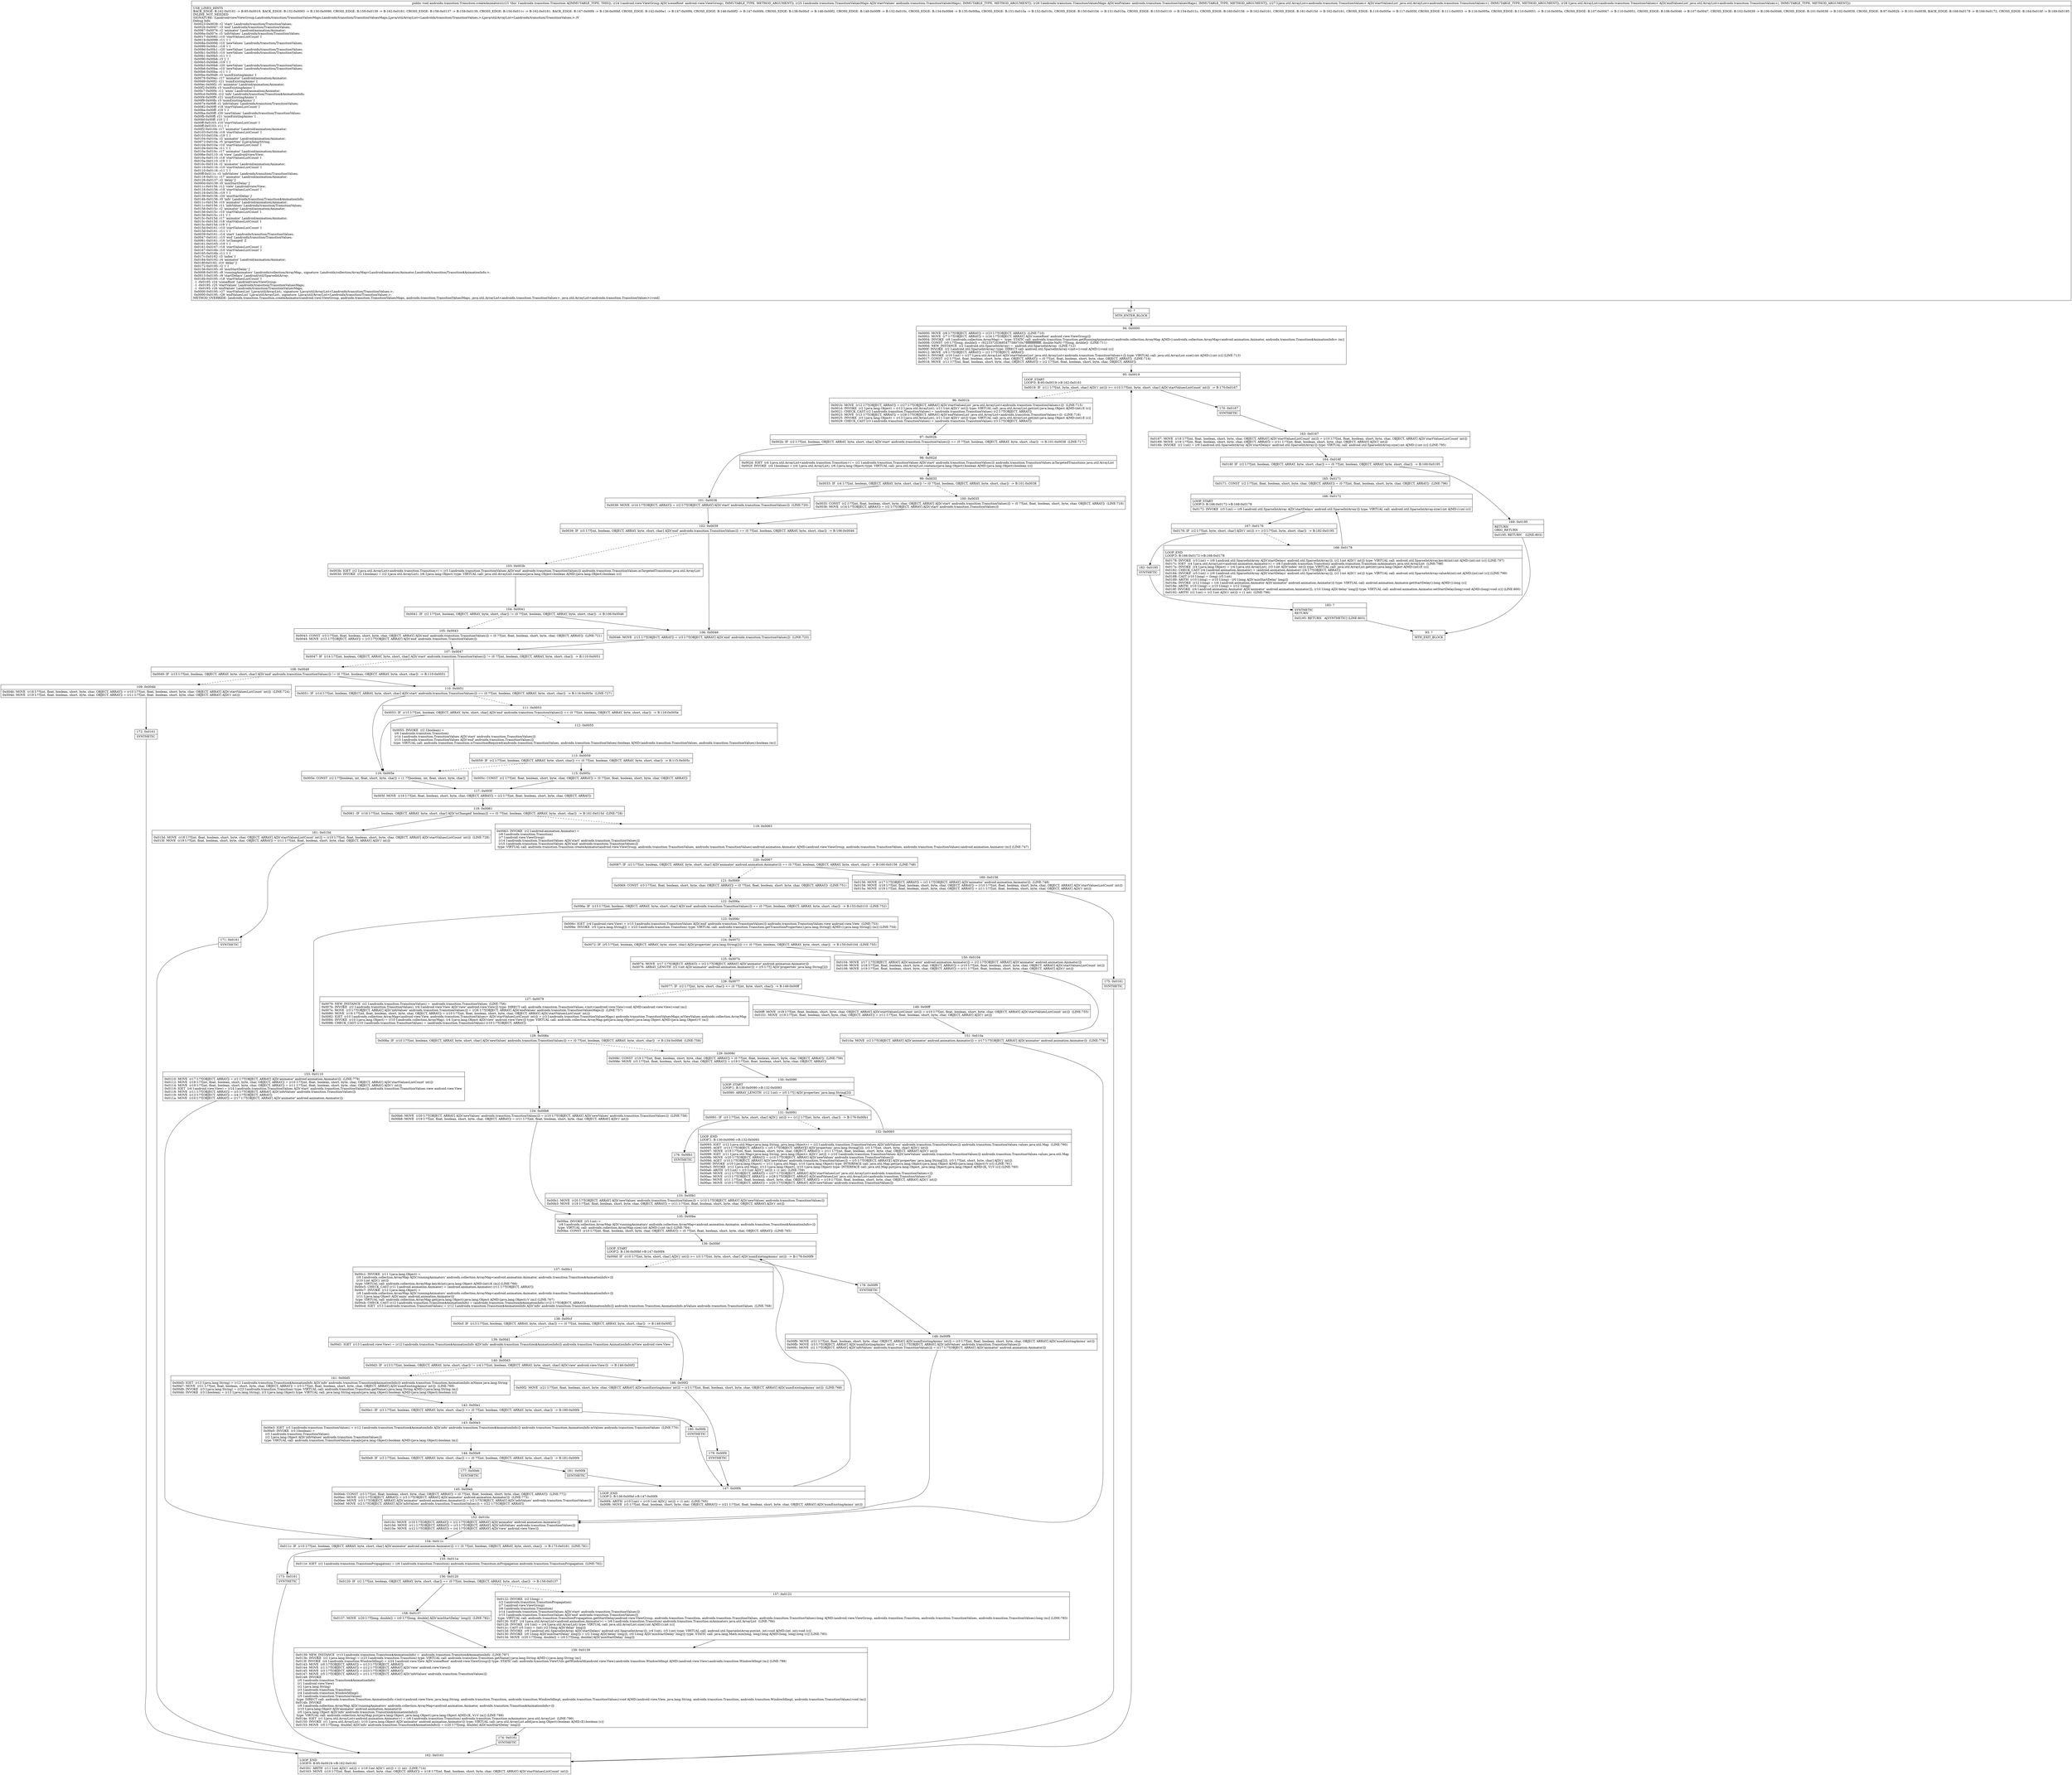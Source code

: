 digraph "CFG forandroidx.transition.Transition.createAnimators(Landroid\/view\/ViewGroup;Landroidx\/transition\/TransitionValuesMaps;Landroidx\/transition\/TransitionValuesMaps;Ljava\/util\/ArrayList;Ljava\/util\/ArrayList;)V" {
Node_92 [shape=record,label="{92\:\ ?|MTH_ENTER_BLOCK\l}"];
Node_94 [shape=record,label="{94\:\ 0x0000|0x0000: MOVE  (r6 I:??[OBJECT, ARRAY]) = (r23 I:??[OBJECT, ARRAY])  (LINE:710)\l0x0002: MOVE  (r7 I:??[OBJECT, ARRAY]) = (r24 I:??[OBJECT, ARRAY] A[D('sceneRoot' android.view.ViewGroup)]) \l0x0004: INVOKE  (r8 I:androidx.collection.ArrayMap) =  type: STATIC call: androidx.transition.Transition.getRunningAnimators():androidx.collection.ArrayMap A[MD:():androidx.collection.ArrayMap\<android.animation.Animator, androidx.transition.Transition$AnimationInfo\> (m)]\l0x0008: CONST  (r0 I:??[long, double]) = (9223372036854775807(0x7fffffffffffffff, double:NaN) ??[long, double])  (LINE:711)\l0x000d: NEW_INSTANCE  (r2 I:android.util.SparseIntArray) =  android.util.SparseIntArray  (LINE:712)\l0x000f: INVOKE  (r2 I:android.util.SparseIntArray) type: DIRECT call: android.util.SparseIntArray.\<init\>():void A[MD:():void (c)]\l0x0012: MOVE  (r9 I:??[OBJECT, ARRAY]) = (r2 I:??[OBJECT, ARRAY]) \l0x0013: INVOKE  (r10 I:int) = (r27 I:java.util.ArrayList A[D('startValuesList' java.util.ArrayList\<androidx.transition.TransitionValues\>)]) type: VIRTUAL call: java.util.ArrayList.size():int A[MD:():int (c)] (LINE:713)\l0x0017: CONST  (r2 I:??[int, float, boolean, short, byte, char, OBJECT, ARRAY]) = (0 ??[int, float, boolean, short, byte, char, OBJECT, ARRAY])  (LINE:714)\l0x0018: MOVE  (r11 I:??[int, float, boolean, short, byte, char, OBJECT, ARRAY]) = (r2 I:??[int, float, boolean, short, byte, char, OBJECT, ARRAY]) \l}"];
Node_95 [shape=record,label="{95\:\ 0x0019|LOOP_START\lLOOP:0: B:95:0x0019\-\>B:162:0x0161\l|0x0019: IF  (r11 I:??[int, byte, short, char] A[D('i' int)]) \>= (r10 I:??[int, byte, short, char] A[D('startValuesListCount' int)])  \-\> B:170:0x0167 \l}"];
Node_96 [shape=record,label="{96\:\ 0x001b|0x001b: MOVE  (r12 I:??[OBJECT, ARRAY]) = (r27 I:??[OBJECT, ARRAY] A[D('startValuesList' java.util.ArrayList\<androidx.transition.TransitionValues\>)])  (LINE:715)\l0x001d: INVOKE  (r2 I:java.lang.Object) = (r12 I:java.util.ArrayList), (r11 I:int A[D('i' int)]) type: VIRTUAL call: java.util.ArrayList.get(int):java.lang.Object A[MD:(int):E (c)]\l0x0021: CHECK_CAST (r2 I:androidx.transition.TransitionValues) = (androidx.transition.TransitionValues) (r2 I:??[OBJECT, ARRAY]) \l0x0023: MOVE  (r13 I:??[OBJECT, ARRAY]) = (r28 I:??[OBJECT, ARRAY] A[D('endValuesList' java.util.ArrayList\<androidx.transition.TransitionValues\>)])  (LINE:716)\l0x0025: INVOKE  (r3 I:java.lang.Object) = (r13 I:java.util.ArrayList), (r11 I:int A[D('i' int)]) type: VIRTUAL call: java.util.ArrayList.get(int):java.lang.Object A[MD:(int):E (c)]\l0x0029: CHECK_CAST (r3 I:androidx.transition.TransitionValues) = (androidx.transition.TransitionValues) (r3 I:??[OBJECT, ARRAY]) \l}"];
Node_97 [shape=record,label="{97\:\ 0x002b|0x002b: IF  (r2 I:??[int, boolean, OBJECT, ARRAY, byte, short, char] A[D('start' androidx.transition.TransitionValues)]) == (0 ??[int, boolean, OBJECT, ARRAY, byte, short, char])  \-\> B:101:0x0038  (LINE:717)\l}"];
Node_98 [shape=record,label="{98\:\ 0x002d|0x002d: IGET  (r4 I:java.util.ArrayList\<androidx.transition.Transition\>) = (r2 I:androidx.transition.TransitionValues A[D('start' androidx.transition.TransitionValues)]) androidx.transition.TransitionValues.mTargetedTransitions java.util.ArrayList \l0x002f: INVOKE  (r4 I:boolean) = (r4 I:java.util.ArrayList), (r6 I:java.lang.Object) type: VIRTUAL call: java.util.ArrayList.contains(java.lang.Object):boolean A[MD:(java.lang.Object):boolean (c)]\l}"];
Node_99 [shape=record,label="{99\:\ 0x0033|0x0033: IF  (r4 I:??[int, boolean, OBJECT, ARRAY, byte, short, char]) != (0 ??[int, boolean, OBJECT, ARRAY, byte, short, char])  \-\> B:101:0x0038 \l}"];
Node_100 [shape=record,label="{100\:\ 0x0035|0x0035: CONST  (r2 I:??[int, float, boolean, short, byte, char, OBJECT, ARRAY] A[D('start' androidx.transition.TransitionValues)]) = (0 ??[int, float, boolean, short, byte, char, OBJECT, ARRAY])  (LINE:718)\l0x0036: MOVE  (r14 I:??[OBJECT, ARRAY]) = (r2 I:??[OBJECT, ARRAY] A[D('start' androidx.transition.TransitionValues)]) \l}"];
Node_102 [shape=record,label="{102\:\ 0x0039|0x0039: IF  (r3 I:??[int, boolean, OBJECT, ARRAY, byte, short, char] A[D('end' androidx.transition.TransitionValues)]) == (0 ??[int, boolean, OBJECT, ARRAY, byte, short, char])  \-\> B:106:0x0046 \l}"];
Node_103 [shape=record,label="{103\:\ 0x003b|0x003b: IGET  (r2 I:java.util.ArrayList\<androidx.transition.Transition\>) = (r3 I:androidx.transition.TransitionValues A[D('end' androidx.transition.TransitionValues)]) androidx.transition.TransitionValues.mTargetedTransitions java.util.ArrayList \l0x003d: INVOKE  (r2 I:boolean) = (r2 I:java.util.ArrayList), (r6 I:java.lang.Object) type: VIRTUAL call: java.util.ArrayList.contains(java.lang.Object):boolean A[MD:(java.lang.Object):boolean (c)]\l}"];
Node_104 [shape=record,label="{104\:\ 0x0041|0x0041: IF  (r2 I:??[int, boolean, OBJECT, ARRAY, byte, short, char]) != (0 ??[int, boolean, OBJECT, ARRAY, byte, short, char])  \-\> B:106:0x0046 \l}"];
Node_105 [shape=record,label="{105\:\ 0x0043|0x0043: CONST  (r3 I:??[int, float, boolean, short, byte, char, OBJECT, ARRAY] A[D('end' androidx.transition.TransitionValues)]) = (0 ??[int, float, boolean, short, byte, char, OBJECT, ARRAY])  (LINE:721)\l0x0044: MOVE  (r15 I:??[OBJECT, ARRAY]) = (r3 I:??[OBJECT, ARRAY] A[D('end' androidx.transition.TransitionValues)]) \l}"];
Node_107 [shape=record,label="{107\:\ 0x0047|0x0047: IF  (r14 I:??[int, boolean, OBJECT, ARRAY, byte, short, char] A[D('start' androidx.transition.TransitionValues)]) != (0 ??[int, boolean, OBJECT, ARRAY, byte, short, char])  \-\> B:110:0x0051 \l}"];
Node_108 [shape=record,label="{108\:\ 0x0049|0x0049: IF  (r15 I:??[int, boolean, OBJECT, ARRAY, byte, short, char] A[D('end' androidx.transition.TransitionValues)]) != (0 ??[int, boolean, OBJECT, ARRAY, byte, short, char])  \-\> B:110:0x0051 \l}"];
Node_109 [shape=record,label="{109\:\ 0x004b|0x004b: MOVE  (r18 I:??[int, float, boolean, short, byte, char, OBJECT, ARRAY]) = (r10 I:??[int, float, boolean, short, byte, char, OBJECT, ARRAY] A[D('startValuesListCount' int)])  (LINE:724)\l0x004d: MOVE  (r19 I:??[int, float, boolean, short, byte, char, OBJECT, ARRAY]) = (r11 I:??[int, float, boolean, short, byte, char, OBJECT, ARRAY] A[D('i' int)]) \l}"];
Node_172 [shape=record,label="{172\:\ 0x0161|SYNTHETIC\l}"];
Node_162 [shape=record,label="{162\:\ 0x0161|LOOP_END\lLOOP:0: B:95:0x0019\-\>B:162:0x0161\l|0x0161: ARITH  (r11 I:int A[D('i' int)]) = (r19 I:int A[D('i' int)]) + (1 int)  (LINE:714)\l0x0163: MOVE  (r10 I:??[int, float, boolean, short, byte, char, OBJECT, ARRAY]) = (r18 I:??[int, float, boolean, short, byte, char, OBJECT, ARRAY] A[D('startValuesListCount' int)]) \l}"];
Node_110 [shape=record,label="{110\:\ 0x0051|0x0051: IF  (r14 I:??[int, boolean, OBJECT, ARRAY, byte, short, char] A[D('start' androidx.transition.TransitionValues)]) == (0 ??[int, boolean, OBJECT, ARRAY, byte, short, char])  \-\> B:116:0x005e  (LINE:727)\l}"];
Node_111 [shape=record,label="{111\:\ 0x0053|0x0053: IF  (r15 I:??[int, boolean, OBJECT, ARRAY, byte, short, char] A[D('end' androidx.transition.TransitionValues)]) == (0 ??[int, boolean, OBJECT, ARRAY, byte, short, char])  \-\> B:116:0x005e \l}"];
Node_112 [shape=record,label="{112\:\ 0x0055|0x0055: INVOKE  (r2 I:boolean) = \l  (r6 I:androidx.transition.Transition)\l  (r14 I:androidx.transition.TransitionValues A[D('start' androidx.transition.TransitionValues)])\l  (r15 I:androidx.transition.TransitionValues A[D('end' androidx.transition.TransitionValues)])\l type: VIRTUAL call: androidx.transition.Transition.isTransitionRequired(androidx.transition.TransitionValues, androidx.transition.TransitionValues):boolean A[MD:(androidx.transition.TransitionValues, androidx.transition.TransitionValues):boolean (m)]\l}"];
Node_113 [shape=record,label="{113\:\ 0x0059|0x0059: IF  (r2 I:??[int, boolean, OBJECT, ARRAY, byte, short, char]) == (0 ??[int, boolean, OBJECT, ARRAY, byte, short, char])  \-\> B:115:0x005c \l}"];
Node_115 [shape=record,label="{115\:\ 0x005c|0x005c: CONST  (r2 I:??[int, float, boolean, short, byte, char, OBJECT, ARRAY]) = (0 ??[int, float, boolean, short, byte, char, OBJECT, ARRAY]) \l}"];
Node_117 [shape=record,label="{117\:\ 0x005f|0x005f: MOVE  (r16 I:??[int, float, boolean, short, byte, char, OBJECT, ARRAY]) = (r2 I:??[int, float, boolean, short, byte, char, OBJECT, ARRAY]) \l}"];
Node_118 [shape=record,label="{118\:\ 0x0061|0x0061: IF  (r16 I:??[int, boolean, OBJECT, ARRAY, byte, short, char] A[D('isChanged' boolean)]) == (0 ??[int, boolean, OBJECT, ARRAY, byte, short, char])  \-\> B:161:0x015d  (LINE:728)\l}"];
Node_119 [shape=record,label="{119\:\ 0x0063|0x0063: INVOKE  (r2 I:android.animation.Animator) = \l  (r6 I:androidx.transition.Transition)\l  (r7 I:android.view.ViewGroup)\l  (r14 I:androidx.transition.TransitionValues A[D('start' androidx.transition.TransitionValues)])\l  (r15 I:androidx.transition.TransitionValues A[D('end' androidx.transition.TransitionValues)])\l type: VIRTUAL call: androidx.transition.Transition.createAnimator(android.view.ViewGroup, androidx.transition.TransitionValues, androidx.transition.TransitionValues):android.animation.Animator A[MD:(android.view.ViewGroup, androidx.transition.TransitionValues, androidx.transition.TransitionValues):android.animation.Animator (m)] (LINE:747)\l}"];
Node_120 [shape=record,label="{120\:\ 0x0067|0x0067: IF  (r2 I:??[int, boolean, OBJECT, ARRAY, byte, short, char] A[D('animator' android.animation.Animator)]) == (0 ??[int, boolean, OBJECT, ARRAY, byte, short, char])  \-\> B:160:0x0156  (LINE:748)\l}"];
Node_121 [shape=record,label="{121\:\ 0x0069|0x0069: CONST  (r3 I:??[int, float, boolean, short, byte, char, OBJECT, ARRAY]) = (0 ??[int, float, boolean, short, byte, char, OBJECT, ARRAY])  (LINE:751)\l}"];
Node_122 [shape=record,label="{122\:\ 0x006a|0x006a: IF  (r15 I:??[int, boolean, OBJECT, ARRAY, byte, short, char] A[D('end' androidx.transition.TransitionValues)]) == (0 ??[int, boolean, OBJECT, ARRAY, byte, short, char])  \-\> B:153:0x0110  (LINE:752)\l}"];
Node_123 [shape=record,label="{123\:\ 0x006c|0x006c: IGET  (r4 I:android.view.View) = (r15 I:androidx.transition.TransitionValues A[D('end' androidx.transition.TransitionValues)]) androidx.transition.TransitionValues.view android.view.View  (LINE:753)\l0x006e: INVOKE  (r5 I:java.lang.String[]) = (r23 I:androidx.transition.Transition) type: VIRTUAL call: androidx.transition.Transition.getTransitionProperties():java.lang.String[] A[MD:():java.lang.String[] (m)] (LINE:754)\l}"];
Node_124 [shape=record,label="{124\:\ 0x0072|0x0072: IF  (r5 I:??[int, boolean, OBJECT, ARRAY, byte, short, char] A[D('properties' java.lang.String[])]) == (0 ??[int, boolean, OBJECT, ARRAY, byte, short, char])  \-\> B:150:0x0104  (LINE:755)\l}"];
Node_125 [shape=record,label="{125\:\ 0x0074|0x0074: MOVE  (r17 I:??[OBJECT, ARRAY]) = (r2 I:??[OBJECT, ARRAY] A[D('animator' android.animation.Animator)]) \l0x0076: ARRAY_LENGTH  (r2 I:int A[D('animator' android.animation.Animator)]) = (r5 I:??[] A[D('properties' java.lang.String[])]) \l}"];
Node_126 [shape=record,label="{126\:\ 0x0077|0x0077: IF  (r2 I:??[int, byte, short, char]) \<= (0 ??[int, byte, short, char])  \-\> B:149:0x00ff \l}"];
Node_127 [shape=record,label="{127\:\ 0x0079|0x0079: NEW_INSTANCE  (r2 I:androidx.transition.TransitionValues) =  androidx.transition.TransitionValues  (LINE:756)\l0x007b: INVOKE  (r2 I:androidx.transition.TransitionValues), (r4 I:android.view.View A[D('view' android.view.View)]) type: DIRECT call: androidx.transition.TransitionValues.\<init\>(android.view.View):void A[MD:(android.view.View):void (m)]\l0x007e: MOVE  (r3 I:??[OBJECT, ARRAY] A[D('infoValues' androidx.transition.TransitionValues)]) = (r26 I:??[OBJECT, ARRAY] A[D('endValues' androidx.transition.TransitionValuesMaps)])  (LINE:757)\l0x0080: MOVE  (r18 I:??[int, float, boolean, short, byte, char, OBJECT, ARRAY]) = (r10 I:??[int, float, boolean, short, byte, char, OBJECT, ARRAY] A[D('startValuesListCount' int)]) \l0x0082: IGET  (r10 I:androidx.collection.ArrayMap\<android.view.View, androidx.transition.TransitionValues\> A[D('startValuesListCount' int)]) = (r3 I:androidx.transition.TransitionValuesMaps) androidx.transition.TransitionValuesMaps.mViewValues androidx.collection.ArrayMap \l0x0084: INVOKE  (r10 I:java.lang.Object) = (r10 I:androidx.collection.ArrayMap), (r4 I:java.lang.Object A[D('view' android.view.View)]) type: VIRTUAL call: androidx.collection.ArrayMap.get(java.lang.Object):java.lang.Object A[MD:(java.lang.Object):V (m)]\l0x0088: CHECK_CAST (r10 I:androidx.transition.TransitionValues) = (androidx.transition.TransitionValues) (r10 I:??[OBJECT, ARRAY]) \l}"];
Node_128 [shape=record,label="{128\:\ 0x008a|0x008a: IF  (r10 I:??[int, boolean, OBJECT, ARRAY, byte, short, char] A[D('newValues' androidx.transition.TransitionValues)]) == (0 ??[int, boolean, OBJECT, ARRAY, byte, short, char])  \-\> B:134:0x00b6  (LINE:758)\l}"];
Node_129 [shape=record,label="{129\:\ 0x008c|0x008c: CONST  (r19 I:??[int, float, boolean, short, byte, char, OBJECT, ARRAY]) = (0 ??[int, float, boolean, short, byte, char, OBJECT, ARRAY])  (LINE:759)\l0x008e: MOVE  (r3 I:??[int, float, boolean, short, byte, char, OBJECT, ARRAY]) = (r19 I:??[int, float, boolean, short, byte, char, OBJECT, ARRAY]) \l}"];
Node_130 [shape=record,label="{130\:\ 0x0090|LOOP_START\lLOOP:1: B:130:0x0090\-\>B:132:0x0093\l|0x0090: ARRAY_LENGTH  (r12 I:int) = (r5 I:??[] A[D('properties' java.lang.String[])]) \l}"];
Node_131 [shape=record,label="{131\:\ 0x0091|0x0091: IF  (r3 I:??[int, byte, short, char] A[D('j' int)]) \>= (r12 I:??[int, byte, short, char])  \-\> B:176:0x00b1 \l}"];
Node_132 [shape=record,label="{132\:\ 0x0093|LOOP_END\lLOOP:1: B:130:0x0090\-\>B:132:0x0093\l|0x0093: IGET  (r12 I:java.util.Map\<java.lang.String, java.lang.Object\>) = (r2 I:androidx.transition.TransitionValues A[D('infoValues' androidx.transition.TransitionValues)]) androidx.transition.TransitionValues.values java.util.Map  (LINE:760)\l0x0095: AGET  (r13 I:??[OBJECT, ARRAY]) = (r5 I:??[OBJECT, ARRAY][] A[D('properties' java.lang.String[])]), (r3 I:??[int, short, byte, char] A[D('j' int)]) \l0x0097: MOVE  (r19 I:??[int, float, boolean, short, byte, char, OBJECT, ARRAY]) = (r11 I:??[int, float, boolean, short, byte, char, OBJECT, ARRAY] A[D('i' int)]) \l0x0099: IGET  (r11 I:java.util.Map\<java.lang.String, java.lang.Object\> A[D('i' int)]) = (r10 I:androidx.transition.TransitionValues A[D('newValues' androidx.transition.TransitionValues)]) androidx.transition.TransitionValues.values java.util.Map \l0x009b: MOVE  (r20 I:??[OBJECT, ARRAY]) = (r10 I:??[OBJECT, ARRAY] A[D('newValues' androidx.transition.TransitionValues)]) \l0x009d: AGET  (r10 I:??[OBJECT, ARRAY] A[D('newValues' androidx.transition.TransitionValues)]) = (r5 I:??[OBJECT, ARRAY][] A[D('properties' java.lang.String[])]), (r3 I:??[int, short, byte, char] A[D('j' int)]) \l0x009f: INVOKE  (r10 I:java.lang.Object) = (r11 I:java.util.Map), (r10 I:java.lang.Object) type: INTERFACE call: java.util.Map.get(java.lang.Object):java.lang.Object A[MD:(java.lang.Object):V (c)] (LINE:761)\l0x00a3: INVOKE  (r12 I:java.util.Map), (r13 I:java.lang.Object), (r10 I:java.lang.Object) type: INTERFACE call: java.util.Map.put(java.lang.Object, java.lang.Object):java.lang.Object A[MD:(K, V):V (c)] (LINE:760)\l0x00a6: ARITH  (r3 I:int) = (r3 I:int A[D('j' int)]) + (1 int)  (LINE:759)\l0x00a8: MOVE  (r12 I:??[OBJECT, ARRAY]) = (r27 I:??[OBJECT, ARRAY] A[D('startValuesList' java.util.ArrayList\<androidx.transition.TransitionValues\>)]) \l0x00aa: MOVE  (r13 I:??[OBJECT, ARRAY]) = (r28 I:??[OBJECT, ARRAY] A[D('endValuesList' java.util.ArrayList\<androidx.transition.TransitionValues\>)]) \l0x00ac: MOVE  (r11 I:??[int, float, boolean, short, byte, char, OBJECT, ARRAY]) = (r19 I:??[int, float, boolean, short, byte, char, OBJECT, ARRAY] A[D('i' int)]) \l0x00ae: MOVE  (r10 I:??[OBJECT, ARRAY]) = (r20 I:??[OBJECT, ARRAY] A[D('newValues' androidx.transition.TransitionValues)]) \l}"];
Node_176 [shape=record,label="{176\:\ 0x00b1|SYNTHETIC\l}"];
Node_133 [shape=record,label="{133\:\ 0x00b1|0x00b1: MOVE  (r20 I:??[OBJECT, ARRAY] A[D('newValues' androidx.transition.TransitionValues)]) = (r10 I:??[OBJECT, ARRAY] A[D('newValues' androidx.transition.TransitionValues)]) \l0x00b3: MOVE  (r19 I:??[int, float, boolean, short, byte, char, OBJECT, ARRAY]) = (r11 I:??[int, float, boolean, short, byte, char, OBJECT, ARRAY] A[D('i' int)]) \l}"];
Node_135 [shape=record,label="{135\:\ 0x00ba|0x00ba: INVOKE  (r3 I:int) = \l  (r8 I:androidx.collection.ArrayMap A[D('runningAnimators' androidx.collection.ArrayMap\<android.animation.Animator, androidx.transition.Transition$AnimationInfo\>)])\l type: VIRTUAL call: androidx.collection.ArrayMap.size():int A[MD:():int (m)] (LINE:764)\l0x00be: CONST  (r10 I:??[int, float, boolean, short, byte, char, OBJECT, ARRAY]) = (0 ??[int, float, boolean, short, byte, char, OBJECT, ARRAY])  (LINE:765)\l}"];
Node_136 [shape=record,label="{136\:\ 0x00bf|LOOP_START\lLOOP:2: B:136:0x00bf\-\>B:147:0x00f4\l|0x00bf: IF  (r10 I:??[int, byte, short, char] A[D('j' int)]) \>= (r3 I:??[int, byte, short, char] A[D('numExistingAnims' int)])  \-\> B:178:0x00f9 \l}"];
Node_137 [shape=record,label="{137\:\ 0x00c1|0x00c1: INVOKE  (r11 I:java.lang.Object) = \l  (r8 I:androidx.collection.ArrayMap A[D('runningAnimators' androidx.collection.ArrayMap\<android.animation.Animator, androidx.transition.Transition$AnimationInfo\>)])\l  (r10 I:int A[D('j' int)])\l type: VIRTUAL call: androidx.collection.ArrayMap.keyAt(int):java.lang.Object A[MD:(int):K (m)] (LINE:766)\l0x00c5: CHECK_CAST (r11 I:android.animation.Animator) = (android.animation.Animator) (r11 I:??[OBJECT, ARRAY]) \l0x00c7: INVOKE  (r12 I:java.lang.Object) = \l  (r8 I:androidx.collection.ArrayMap A[D('runningAnimators' androidx.collection.ArrayMap\<android.animation.Animator, androidx.transition.Transition$AnimationInfo\>)])\l  (r11 I:java.lang.Object A[D('anim' android.animation.Animator)])\l type: VIRTUAL call: androidx.collection.ArrayMap.get(java.lang.Object):java.lang.Object A[MD:(java.lang.Object):V (m)] (LINE:767)\l0x00cb: CHECK_CAST (r12 I:androidx.transition.Transition$AnimationInfo) = (androidx.transition.Transition$AnimationInfo) (r12 I:??[OBJECT, ARRAY]) \l0x00cd: IGET  (r13 I:androidx.transition.TransitionValues) = (r12 I:androidx.transition.Transition$AnimationInfo A[D('info' androidx.transition.Transition$AnimationInfo)]) androidx.transition.Transition.AnimationInfo.mValues androidx.transition.TransitionValues  (LINE:768)\l}"];
Node_138 [shape=record,label="{138\:\ 0x00cf|0x00cf: IF  (r13 I:??[int, boolean, OBJECT, ARRAY, byte, short, char]) == (0 ??[int, boolean, OBJECT, ARRAY, byte, short, char])  \-\> B:146:0x00f2 \l}"];
Node_139 [shape=record,label="{139\:\ 0x00d1|0x00d1: IGET  (r13 I:android.view.View) = (r12 I:androidx.transition.Transition$AnimationInfo A[D('info' androidx.transition.Transition$AnimationInfo)]) androidx.transition.Transition.AnimationInfo.mView android.view.View \l}"];
Node_140 [shape=record,label="{140\:\ 0x00d3|0x00d3: IF  (r13 I:??[int, boolean, OBJECT, ARRAY, byte, short, char]) != (r4 I:??[int, boolean, OBJECT, ARRAY, byte, short, char] A[D('view' android.view.View)])  \-\> B:146:0x00f2 \l}"];
Node_141 [shape=record,label="{141\:\ 0x00d5|0x00d5: IGET  (r13 I:java.lang.String) = (r12 I:androidx.transition.Transition$AnimationInfo A[D('info' androidx.transition.Transition$AnimationInfo)]) androidx.transition.Transition.AnimationInfo.mName java.lang.String \l0x00d7: MOVE  (r21 I:??[int, float, boolean, short, byte, char, OBJECT, ARRAY]) = (r3 I:??[int, float, boolean, short, byte, char, OBJECT, ARRAY] A[D('numExistingAnims' int)])  (LINE:769)\l0x00d9: INVOKE  (r3 I:java.lang.String) = (r23 I:androidx.transition.Transition) type: VIRTUAL call: androidx.transition.Transition.getName():java.lang.String A[MD:():java.lang.String (m)]\l0x00dd: INVOKE  (r3 I:boolean) = (r13 I:java.lang.String), (r3 I:java.lang.Object) type: VIRTUAL call: java.lang.String.equals(java.lang.Object):boolean A[MD:(java.lang.Object):boolean (c)]\l}"];
Node_142 [shape=record,label="{142\:\ 0x00e1|0x00e1: IF  (r3 I:??[int, boolean, OBJECT, ARRAY, byte, short, char]) == (0 ??[int, boolean, OBJECT, ARRAY, byte, short, char])  \-\> B:180:0x00f4 \l}"];
Node_143 [shape=record,label="{143\:\ 0x00e3|0x00e3: IGET  (r3 I:androidx.transition.TransitionValues) = (r12 I:androidx.transition.Transition$AnimationInfo A[D('info' androidx.transition.Transition$AnimationInfo)]) androidx.transition.Transition.AnimationInfo.mValues androidx.transition.TransitionValues  (LINE:770)\l0x00e5: INVOKE  (r3 I:boolean) = \l  (r3 I:androidx.transition.TransitionValues)\l  (r2 I:java.lang.Object A[D('infoValues' androidx.transition.TransitionValues)])\l type: VIRTUAL call: androidx.transition.TransitionValues.equals(java.lang.Object):boolean A[MD:(java.lang.Object):boolean (m)]\l}"];
Node_144 [shape=record,label="{144\:\ 0x00e9|0x00e9: IF  (r3 I:??[int, boolean, OBJECT, ARRAY, byte, short, char]) == (0 ??[int, boolean, OBJECT, ARRAY, byte, short, char])  \-\> B:181:0x00f4 \l}"];
Node_177 [shape=record,label="{177\:\ 0x00eb|SYNTHETIC\l}"];
Node_145 [shape=record,label="{145\:\ 0x00eb|0x00eb: CONST  (r3 I:??[int, float, boolean, short, byte, char, OBJECT, ARRAY]) = (0 ??[int, float, boolean, short, byte, char, OBJECT, ARRAY])  (LINE:772)\l0x00ec: MOVE  (r22 I:??[OBJECT, ARRAY]) = (r3 I:??[OBJECT, ARRAY] A[D('animator' android.animation.Animator)])  (LINE:773)\l0x00ee: MOVE  (r3 I:??[OBJECT, ARRAY] A[D('animator' android.animation.Animator)]) = (r2 I:??[OBJECT, ARRAY] A[D('infoValues' androidx.transition.TransitionValues)]) \l0x00ef: MOVE  (r2 I:??[OBJECT, ARRAY] A[D('infoValues' androidx.transition.TransitionValues)]) = (r22 I:??[OBJECT, ARRAY]) \l}"];
Node_152 [shape=record,label="{152\:\ 0x010c|0x010c: MOVE  (r10 I:??[OBJECT, ARRAY]) = (r2 I:??[OBJECT, ARRAY] A[D('animator' android.animation.Animator)]) \l0x010d: MOVE  (r11 I:??[OBJECT, ARRAY]) = (r3 I:??[OBJECT, ARRAY] A[D('infoValues' androidx.transition.TransitionValues)]) \l0x010e: MOVE  (r12 I:??[OBJECT, ARRAY]) = (r4 I:??[OBJECT, ARRAY] A[D('view' android.view.View)]) \l}"];
Node_154 [shape=record,label="{154\:\ 0x011c|0x011c: IF  (r10 I:??[int, boolean, OBJECT, ARRAY, byte, short, char] A[D('animator' android.animation.Animator)]) == (0 ??[int, boolean, OBJECT, ARRAY, byte, short, char])  \-\> B:173:0x0161  (LINE:781)\l}"];
Node_155 [shape=record,label="{155\:\ 0x011e|0x011e: IGET  (r2 I:androidx.transition.TransitionPropagation) = (r6 I:androidx.transition.Transition) androidx.transition.Transition.mPropagation androidx.transition.TransitionPropagation  (LINE:782)\l}"];
Node_156 [shape=record,label="{156\:\ 0x0120|0x0120: IF  (r2 I:??[int, boolean, OBJECT, ARRAY, byte, short, char]) == (0 ??[int, boolean, OBJECT, ARRAY, byte, short, char])  \-\> B:158:0x0137 \l}"];
Node_157 [shape=record,label="{157\:\ 0x0122|0x0122: INVOKE  (r2 I:long) = \l  (r2 I:androidx.transition.TransitionPropagation)\l  (r7 I:android.view.ViewGroup)\l  (r6 I:androidx.transition.Transition)\l  (r14 I:androidx.transition.TransitionValues A[D('start' androidx.transition.TransitionValues)])\l  (r15 I:androidx.transition.TransitionValues A[D('end' androidx.transition.TransitionValues)])\l type: VIRTUAL call: androidx.transition.TransitionPropagation.getStartDelay(android.view.ViewGroup, androidx.transition.Transition, androidx.transition.TransitionValues, androidx.transition.TransitionValues):long A[MD:(android.view.ViewGroup, androidx.transition.Transition, androidx.transition.TransitionValues, androidx.transition.TransitionValues):long (m)] (LINE:783)\l0x0126: IGET  (r4 I:java.util.ArrayList\<android.animation.Animator\>) = (r6 I:androidx.transition.Transition) androidx.transition.Transition.mAnimators java.util.ArrayList  (LINE:784)\l0x0128: INVOKE  (r4 I:int) = (r4 I:java.util.ArrayList) type: VIRTUAL call: java.util.ArrayList.size():int A[MD:():int (c)]\l0x012c: CAST (r5 I:int) = (int) (r2 I:long A[D('delay' long)]) \l0x012d: INVOKE  (r9 I:android.util.SparseIntArray A[D('startDelays' android.util.SparseIntArray)]), (r4 I:int), (r5 I:int) type: VIRTUAL call: android.util.SparseIntArray.put(int, int):void A[MD:(int, int):void (c)]\l0x0130: INVOKE  (r0 I:long A[D('minStartDelay' long)]) = (r2 I:long A[D('delay' long)]), (r0 I:long A[D('minStartDelay' long)]) type: STATIC call: java.lang.Math.min(long, long):long A[MD:(long, long):long (c)] (LINE:785)\l0x0134: MOVE  (r20 I:??[long, double]) = (r0 I:??[long, double] A[D('minStartDelay' long)]) \l}"];
Node_159 [shape=record,label="{159\:\ 0x0139|0x0139: NEW_INSTANCE  (r13 I:androidx.transition.Transition$AnimationInfo) =  androidx.transition.Transition$AnimationInfo  (LINE:787)\l0x013b: INVOKE  (r2 I:java.lang.String) = (r23 I:androidx.transition.Transition) type: VIRTUAL call: androidx.transition.Transition.getName():java.lang.String A[MD:():java.lang.String (m)]\l0x013f: INVOKE  (r4 I:androidx.transition.WindowIdImpl) = (r24 I:android.view.View A[D('sceneRoot' android.view.ViewGroup)]) type: STATIC call: androidx.transition.ViewUtils.getWindowId(android.view.View):androidx.transition.WindowIdImpl A[MD:(android.view.View):androidx.transition.WindowIdImpl (m)] (LINE:788)\l0x0143: MOVE  (r0 I:??[OBJECT, ARRAY]) = (r13 I:??[OBJECT, ARRAY]) \l0x0144: MOVE  (r1 I:??[OBJECT, ARRAY]) = (r12 I:??[OBJECT, ARRAY] A[D('view' android.view.View)]) \l0x0145: MOVE  (r3 I:??[OBJECT, ARRAY]) = (r23 I:??[OBJECT, ARRAY]) \l0x0147: MOVE  (r5 I:??[OBJECT, ARRAY]) = (r11 I:??[OBJECT, ARRAY] A[D('infoValues' androidx.transition.TransitionValues)]) \l0x0148: INVOKE  \l  (r0 I:androidx.transition.Transition$AnimationInfo)\l  (r1 I:android.view.View)\l  (r2 I:java.lang.String)\l  (r3 I:androidx.transition.Transition)\l  (r4 I:androidx.transition.WindowIdImpl)\l  (r5 I:androidx.transition.TransitionValues)\l type: DIRECT call: androidx.transition.Transition.AnimationInfo.\<init\>(android.view.View, java.lang.String, androidx.transition.Transition, androidx.transition.WindowIdImpl, androidx.transition.TransitionValues):void A[MD:(android.view.View, java.lang.String, androidx.transition.Transition, androidx.transition.WindowIdImpl, androidx.transition.TransitionValues):void (m)]\l0x014b: INVOKE  \l  (r8 I:androidx.collection.ArrayMap A[D('runningAnimators' androidx.collection.ArrayMap\<android.animation.Animator, androidx.transition.Transition$AnimationInfo\>)])\l  (r10 I:java.lang.Object A[D('animator' android.animation.Animator)])\l  (r0 I:java.lang.Object A[D('info' androidx.transition.Transition$AnimationInfo)])\l type: VIRTUAL call: androidx.collection.ArrayMap.put(java.lang.Object, java.lang.Object):java.lang.Object A[MD:(K, V):V (m)] (LINE:789)\l0x014e: IGET  (r1 I:java.util.ArrayList\<android.animation.Animator\>) = (r6 I:androidx.transition.Transition) androidx.transition.Transition.mAnimators java.util.ArrayList  (LINE:790)\l0x0150: INVOKE  (r1 I:java.util.ArrayList), (r10 I:java.lang.Object A[D('animator' android.animation.Animator)]) type: VIRTUAL call: java.util.ArrayList.add(java.lang.Object):boolean A[MD:(E):boolean (c)]\l0x0153: MOVE  (r0 I:??[long, double] A[D('info' androidx.transition.Transition$AnimationInfo)]) = (r20 I:??[long, double] A[D('minStartDelay' long)]) \l}"];
Node_174 [shape=record,label="{174\:\ 0x0161|SYNTHETIC\l}"];
Node_158 [shape=record,label="{158\:\ 0x0137|0x0137: MOVE  (r20 I:??[long, double]) = (r0 I:??[long, double] A[D('minStartDelay' long)])  (LINE:782)\l}"];
Node_173 [shape=record,label="{173\:\ 0x0161|SYNTHETIC\l}"];
Node_181 [shape=record,label="{181\:\ 0x00f4|SYNTHETIC\l}"];
Node_147 [shape=record,label="{147\:\ 0x00f4|LOOP_END\lLOOP:2: B:136:0x00bf\-\>B:147:0x00f4\l|0x00f4: ARITH  (r10 I:int) = (r10 I:int A[D('j' int)]) + (1 int)  (LINE:765)\l0x00f6: MOVE  (r3 I:??[int, float, boolean, short, byte, char, OBJECT, ARRAY]) = (r21 I:??[int, float, boolean, short, byte, char, OBJECT, ARRAY] A[D('numExistingAnims' int)]) \l}"];
Node_180 [shape=record,label="{180\:\ 0x00f4|SYNTHETIC\l}"];
Node_146 [shape=record,label="{146\:\ 0x00f2|0x00f2: MOVE  (r21 I:??[int, float, boolean, short, byte, char, OBJECT, ARRAY] A[D('numExistingAnims' int)]) = (r3 I:??[int, float, boolean, short, byte, char, OBJECT, ARRAY] A[D('numExistingAnims' int)])  (LINE:768)\l}"];
Node_179 [shape=record,label="{179\:\ 0x00f4|SYNTHETIC\l}"];
Node_178 [shape=record,label="{178\:\ 0x00f9|SYNTHETIC\l}"];
Node_148 [shape=record,label="{148\:\ 0x00f9|0x00f9: MOVE  (r21 I:??[int, float, boolean, short, byte, char, OBJECT, ARRAY] A[D('numExistingAnims' int)]) = (r3 I:??[int, float, boolean, short, byte, char, OBJECT, ARRAY] A[D('numExistingAnims' int)]) \l0x00fb: MOVE  (r3 I:??[OBJECT, ARRAY] A[D('numExistingAnims' int)]) = (r2 I:??[OBJECT, ARRAY] A[D('infoValues' androidx.transition.TransitionValues)]) \l0x00fc: MOVE  (r2 I:??[OBJECT, ARRAY] A[D('infoValues' androidx.transition.TransitionValues)]) = (r17 I:??[OBJECT, ARRAY] A[D('animator' android.animation.Animator)]) \l}"];
Node_134 [shape=record,label="{134\:\ 0x00b6|0x00b6: MOVE  (r20 I:??[OBJECT, ARRAY] A[D('newValues' androidx.transition.TransitionValues)]) = (r10 I:??[OBJECT, ARRAY] A[D('newValues' androidx.transition.TransitionValues)])  (LINE:758)\l0x00b8: MOVE  (r19 I:??[int, float, boolean, short, byte, char, OBJECT, ARRAY]) = (r11 I:??[int, float, boolean, short, byte, char, OBJECT, ARRAY] A[D('i' int)]) \l}"];
Node_149 [shape=record,label="{149\:\ 0x00ff|0x00ff: MOVE  (r18 I:??[int, float, boolean, short, byte, char, OBJECT, ARRAY] A[D('startValuesListCount' int)]) = (r10 I:??[int, float, boolean, short, byte, char, OBJECT, ARRAY] A[D('startValuesListCount' int)])  (LINE:755)\l0x0101: MOVE  (r19 I:??[int, float, boolean, short, byte, char, OBJECT, ARRAY]) = (r11 I:??[int, float, boolean, short, byte, char, OBJECT, ARRAY] A[D('i' int)]) \l}"];
Node_151 [shape=record,label="{151\:\ 0x010a|0x010a: MOVE  (r2 I:??[OBJECT, ARRAY] A[D('animator' android.animation.Animator)]) = (r17 I:??[OBJECT, ARRAY] A[D('animator' android.animation.Animator)])  (LINE:778)\l}"];
Node_150 [shape=record,label="{150\:\ 0x0104|0x0104: MOVE  (r17 I:??[OBJECT, ARRAY] A[D('animator' android.animation.Animator)]) = (r2 I:??[OBJECT, ARRAY] A[D('animator' android.animation.Animator)]) \l0x0106: MOVE  (r18 I:??[int, float, boolean, short, byte, char, OBJECT, ARRAY]) = (r10 I:??[int, float, boolean, short, byte, char, OBJECT, ARRAY] A[D('startValuesListCount' int)]) \l0x0108: MOVE  (r19 I:??[int, float, boolean, short, byte, char, OBJECT, ARRAY]) = (r11 I:??[int, float, boolean, short, byte, char, OBJECT, ARRAY] A[D('i' int)]) \l}"];
Node_153 [shape=record,label="{153\:\ 0x0110|0x0110: MOVE  (r17 I:??[OBJECT, ARRAY]) = (r2 I:??[OBJECT, ARRAY] A[D('animator' android.animation.Animator)])  (LINE:779)\l0x0112: MOVE  (r18 I:??[int, float, boolean, short, byte, char, OBJECT, ARRAY]) = (r10 I:??[int, float, boolean, short, byte, char, OBJECT, ARRAY] A[D('startValuesListCount' int)]) \l0x0114: MOVE  (r19 I:??[int, float, boolean, short, byte, char, OBJECT, ARRAY]) = (r11 I:??[int, float, boolean, short, byte, char, OBJECT, ARRAY] A[D('i' int)]) \l0x0116: IGET  (r4 I:android.view.View) = (r14 I:androidx.transition.TransitionValues A[D('start' androidx.transition.TransitionValues)]) androidx.transition.TransitionValues.view android.view.View \l0x0118: MOVE  (r11 I:??[OBJECT, ARRAY]) = (r3 I:??[OBJECT, ARRAY] A[D('infoValues' androidx.transition.TransitionValues)]) \l0x0119: MOVE  (r12 I:??[OBJECT, ARRAY]) = (r4 I:??[OBJECT, ARRAY]) \l0x011a: MOVE  (r10 I:??[OBJECT, ARRAY]) = (r17 I:??[OBJECT, ARRAY] A[D('animator' android.animation.Animator)]) \l}"];
Node_160 [shape=record,label="{160\:\ 0x0156|0x0156: MOVE  (r17 I:??[OBJECT, ARRAY]) = (r2 I:??[OBJECT, ARRAY] A[D('animator' android.animation.Animator)])  (LINE:748)\l0x0158: MOVE  (r18 I:??[int, float, boolean, short, byte, char, OBJECT, ARRAY]) = (r10 I:??[int, float, boolean, short, byte, char, OBJECT, ARRAY] A[D('startValuesListCount' int)]) \l0x015a: MOVE  (r19 I:??[int, float, boolean, short, byte, char, OBJECT, ARRAY]) = (r11 I:??[int, float, boolean, short, byte, char, OBJECT, ARRAY] A[D('i' int)]) \l}"];
Node_175 [shape=record,label="{175\:\ 0x0161|SYNTHETIC\l}"];
Node_161 [shape=record,label="{161\:\ 0x015d|0x015d: MOVE  (r18 I:??[int, float, boolean, short, byte, char, OBJECT, ARRAY] A[D('startValuesListCount' int)]) = (r10 I:??[int, float, boolean, short, byte, char, OBJECT, ARRAY] A[D('startValuesListCount' int)])  (LINE:728)\l0x015f: MOVE  (r19 I:??[int, float, boolean, short, byte, char, OBJECT, ARRAY]) = (r11 I:??[int, float, boolean, short, byte, char, OBJECT, ARRAY] A[D('i' int)]) \l}"];
Node_171 [shape=record,label="{171\:\ 0x0161|SYNTHETIC\l}"];
Node_116 [shape=record,label="{116\:\ 0x005e|0x005e: CONST  (r2 I:??[boolean, int, float, short, byte, char]) = (1 ??[boolean, int, float, short, byte, char]) \l}"];
Node_106 [shape=record,label="{106\:\ 0x0046|0x0046: MOVE  (r15 I:??[OBJECT, ARRAY]) = (r3 I:??[OBJECT, ARRAY] A[D('end' androidx.transition.TransitionValues)])  (LINE:723)\l}"];
Node_101 [shape=record,label="{101\:\ 0x0038|0x0038: MOVE  (r14 I:??[OBJECT, ARRAY]) = (r2 I:??[OBJECT, ARRAY] A[D('start' androidx.transition.TransitionValues)])  (LINE:720)\l}"];
Node_170 [shape=record,label="{170\:\ 0x0167|SYNTHETIC\l}"];
Node_163 [shape=record,label="{163\:\ 0x0167|0x0167: MOVE  (r18 I:??[int, float, boolean, short, byte, char, OBJECT, ARRAY] A[D('startValuesListCount' int)]) = (r10 I:??[int, float, boolean, short, byte, char, OBJECT, ARRAY] A[D('startValuesListCount' int)]) \l0x0169: MOVE  (r19 I:??[int, float, boolean, short, byte, char, OBJECT, ARRAY]) = (r11 I:??[int, float, boolean, short, byte, char, OBJECT, ARRAY] A[D('i' int)]) \l0x016b: INVOKE  (r2 I:int) = (r9 I:android.util.SparseIntArray A[D('startDelays' android.util.SparseIntArray)]) type: VIRTUAL call: android.util.SparseIntArray.size():int A[MD:():int (c)] (LINE:795)\l}"];
Node_164 [shape=record,label="{164\:\ 0x016f|0x016f: IF  (r2 I:??[int, boolean, OBJECT, ARRAY, byte, short, char]) == (0 ??[int, boolean, OBJECT, ARRAY, byte, short, char])  \-\> B:169:0x0195 \l}"];
Node_165 [shape=record,label="{165\:\ 0x0171|0x0171: CONST  (r2 I:??[int, float, boolean, short, byte, char, OBJECT, ARRAY]) = (0 ??[int, float, boolean, short, byte, char, OBJECT, ARRAY])  (LINE:796)\l}"];
Node_166 [shape=record,label="{166\:\ 0x0172|LOOP_START\lLOOP:3: B:166:0x0172\-\>B:168:0x0178\l|0x0172: INVOKE  (r3 I:int) = (r9 I:android.util.SparseIntArray A[D('startDelays' android.util.SparseIntArray)]) type: VIRTUAL call: android.util.SparseIntArray.size():int A[MD:():int (c)]\l}"];
Node_167 [shape=record,label="{167\:\ 0x0176|0x0176: IF  (r2 I:??[int, byte, short, char] A[D('i' int)]) \>= (r3 I:??[int, byte, short, char])  \-\> B:182:0x0195 \l}"];
Node_168 [shape=record,label="{168\:\ 0x0178|LOOP_END\lLOOP:3: B:166:0x0172\-\>B:168:0x0178\l|0x0178: INVOKE  (r3 I:int) = (r9 I:android.util.SparseIntArray A[D('startDelays' android.util.SparseIntArray)]), (r2 I:int A[D('i' int)]) type: VIRTUAL call: android.util.SparseIntArray.keyAt(int):int A[MD:(int):int (c)] (LINE:797)\l0x017c: IGET  (r4 I:java.util.ArrayList\<android.animation.Animator\>) = (r6 I:androidx.transition.Transition) androidx.transition.Transition.mAnimators java.util.ArrayList  (LINE:798)\l0x017e: INVOKE  (r4 I:java.lang.Object) = (r4 I:java.util.ArrayList), (r3 I:int A[D('index' int)]) type: VIRTUAL call: java.util.ArrayList.get(int):java.lang.Object A[MD:(int):E (c)]\l0x0182: CHECK_CAST (r4 I:android.animation.Animator) = (android.animation.Animator) (r4 I:??[OBJECT, ARRAY]) \l0x0184: INVOKE  (r5 I:int) = (r9 I:android.util.SparseIntArray A[D('startDelays' android.util.SparseIntArray)]), (r2 I:int A[D('i' int)]) type: VIRTUAL call: android.util.SparseIntArray.valueAt(int):int A[MD:(int):int (c)] (LINE:799)\l0x0188: CAST (r10 I:long) = (long) (r5 I:int) \l0x0189: ARITH  (r10 I:long) = (r10 I:long) \- (r0 I:long A[D('minStartDelay' long)]) \l0x018a: INVOKE  (r12 I:long) = (r4 I:android.animation.Animator A[D('animator' android.animation.Animator)]) type: VIRTUAL call: android.animation.Animator.getStartDelay():long A[MD:():long (c)]\l0x018e: ARITH  (r10 I:long) = (r10 I:long) + (r12 I:long) \l0x018f: INVOKE  (r4 I:android.animation.Animator A[D('animator' android.animation.Animator)]), (r10 I:long A[D('delay' long)]) type: VIRTUAL call: android.animation.Animator.setStartDelay(long):void A[MD:(long):void (c)] (LINE:800)\l0x0192: ARITH  (r2 I:int) = (r2 I:int A[D('i' int)]) + (1 int)  (LINE:796)\l}"];
Node_182 [shape=record,label="{182\:\ 0x0195|SYNTHETIC\l}"];
Node_183 [shape=record,label="{183\:\ ?|SYNTHETIC\lRETURN\l|0x0195: RETURN   A[SYNTHETIC] (LINE:803)\l}"];
Node_93 [shape=record,label="{93\:\ ?|MTH_EXIT_BLOCK\l}"];
Node_169 [shape=record,label="{169\:\ 0x0195|RETURN\lORIG_RETURN\l|0x0195: RETURN    (LINE:803)\l}"];
MethodNode[shape=record,label="{public void androidx.transition.Transition.createAnimators((r23 'this' I:androidx.transition.Transition A[IMMUTABLE_TYPE, THIS]), (r24 I:android.view.ViewGroup A[D('sceneRoot' android.view.ViewGroup), IMMUTABLE_TYPE, METHOD_ARGUMENT]), (r25 I:androidx.transition.TransitionValuesMaps A[D('startValues' androidx.transition.TransitionValuesMaps), IMMUTABLE_TYPE, METHOD_ARGUMENT]), (r26 I:androidx.transition.TransitionValuesMaps A[D('endValues' androidx.transition.TransitionValuesMaps), IMMUTABLE_TYPE, METHOD_ARGUMENT]), (r27 I:java.util.ArrayList\<androidx.transition.TransitionValues\> A[D('startValuesList' java.util.ArrayList\<androidx.transition.TransitionValues\>), IMMUTABLE_TYPE, METHOD_ARGUMENT]), (r28 I:java.util.ArrayList\<androidx.transition.TransitionValues\> A[D('endValuesList' java.util.ArrayList\<androidx.transition.TransitionValues\>), IMMUTABLE_TYPE, METHOD_ARGUMENT]))  | USE_LINES_HINTS\lBACK_EDGE: B:162:0x0161 \-\> B:95:0x0019, BACK_EDGE: B:132:0x0093 \-\> B:130:0x0090, CROSS_EDGE: B:159:0x0139 \-\> B:162:0x0161, CROSS_EDGE: B:158:0x0137 \-\> B:159:0x0139, CROSS_EDGE: B:154:0x011c \-\> B:162:0x0161, BACK_EDGE: B:147:0x00f4 \-\> B:136:0x00bf, CROSS_EDGE: B:142:0x00e1 \-\> B:147:0x00f4, CROSS_EDGE: B:146:0x00f2 \-\> B:147:0x00f4, CROSS_EDGE: B:138:0x00cf \-\> B:146:0x00f2, CROSS_EDGE: B:148:0x00f9 \-\> B:152:0x010c, CROSS_EDGE: B:134:0x00b6 \-\> B:135:0x00ba, CROSS_EDGE: B:151:0x010a \-\> B:152:0x010c, CROSS_EDGE: B:150:0x0104 \-\> B:151:0x010a, CROSS_EDGE: B:153:0x0110 \-\> B:154:0x011c, CROSS_EDGE: B:160:0x0156 \-\> B:162:0x0161, CROSS_EDGE: B:161:0x015d \-\> B:162:0x0161, CROSS_EDGE: B:116:0x005e \-\> B:117:0x005f, CROSS_EDGE: B:111:0x0053 \-\> B:116:0x005e, CROSS_EDGE: B:110:0x0051 \-\> B:116:0x005e, CROSS_EDGE: B:107:0x0047 \-\> B:110:0x0051, CROSS_EDGE: B:106:0x0046 \-\> B:107:0x0047, CROSS_EDGE: B:102:0x0039 \-\> B:106:0x0046, CROSS_EDGE: B:101:0x0038 \-\> B:102:0x0039, CROSS_EDGE: B:97:0x002b \-\> B:101:0x0038, BACK_EDGE: B:168:0x0178 \-\> B:166:0x0172, CROSS_EDGE: B:164:0x016f \-\> B:169:0x0195\lINLINE_NOT_NEEDED\lSIGNATURE: (Landroid\/view\/ViewGroup;Landroidx\/transition\/TransitionValuesMaps;Landroidx\/transition\/TransitionValuesMaps;Ljava\/util\/ArrayList\<Landroidx\/transition\/TransitionValues;\>;Ljava\/util\/ArrayList\<Landroidx\/transition\/TransitionValues;\>;)V\lDebug Info:\l  0x0023\-0x0039: r2 'start' Landroidx\/transition\/TransitionValues;\l  0x002b\-0x0047: r3 'end' Landroidx\/transition\/TransitionValues;\l  0x0067\-0x0076: r2 'animator' Landroid\/animation\/Animator;\l  0x006a\-0x007e: r3 'infoValues' Landroidx\/transition\/TransitionValues;\l  0x0017\-0x0082: r10 'startValuesListCount' I\l  0x0019\-0x0099: r11 'i' I\l  0x008a\-0x009d: r10 'newValues' Landroidx\/transition\/TransitionValues;\l  0x0099\-0x00b1: r19 'i' I\l  0x009d\-0x00b1: r20 'newValues' Landroidx\/transition\/TransitionValues;\l  0x00b1\-0x00b5: r10 'newValues' Landroidx\/transition\/TransitionValues;\l  0x00b1\-0x00b5: r11 'i' I\l  0x0090\-0x00b6: r3 'j' I\l  0x00b5\-0x00b6: r19 'i' I\l  0x00b5\-0x00b6: r20 'newValues' Landroidx\/transition\/TransitionValues;\l  0x00b6\-0x00ba: r10 'newValues' Landroidx\/transition\/TransitionValues;\l  0x00b6\-0x00ba: r11 'i' I\l  0x00be\-0x00d9: r3 'numExistingAnims' I\l  0x0076\-0x00ec: r17 'animator' Landroid\/animation\/Animator;\l  0x00d9\-0x00f2: r21 'numExistingAnims' I\l  0x00ec\-0x00f2: r3 'animator' Landroid\/animation\/Animator;\l  0x00f2\-0x00f4: r3 'numExistingAnims' I\l  0x00c7\-0x00f4: r11 'anim' Landroid\/animation\/Animator;\l  0x00cd\-0x00f4: r12 'info' Landroidx\/transition\/Transition$AnimationInfo;\l  0x00f4\-0x00f9: r21 'numExistingAnims' I\l  0x00f9\-0x00fb: r3 'numExistingAnims' I\l  0x007e\-0x00ff: r2 'infoValues' Landroidx\/transition\/TransitionValues;\l  0x0082\-0x00ff: r18 'startValuesListCount' I\l  0x00ba\-0x00ff: r19 'i' I\l  0x00ba\-0x00ff: r20 'newValues' Landroidx\/transition\/TransitionValues;\l  0x00fb\-0x00ff: r21 'numExistingAnims' I\l  0x00bf\-0x00ff: r10 'j' I\l  0x00ff\-0x0103: r10 'startValuesListCount' I\l  0x00ff\-0x0103: r11 'i' I\l  0x00f2\-0x0104: r17 'animator' Landroid\/animation\/Animator;\l  0x0103\-0x0104: r18 'startValuesListCount' I\l  0x0103\-0x0104: r19 'i' I\l  0x0104\-0x010a: r2 'animator' Landroid\/animation\/Animator;\l  0x0072\-0x010a: r5 'properties' [Ljava\/lang\/String;\l  0x0104\-0x010a: r10 'startValuesListCount' I\l  0x0104\-0x010a: r11 'i' I\l  0x010a\-0x010c: r17 'animator' Landroid\/animation\/Animator;\l  0x006e\-0x0110: r4 'view' Landroid\/view\/View;\l  0x010a\-0x0110: r18 'startValuesListCount' I\l  0x010a\-0x0110: r19 'i' I\l  0x010c\-0x0116: r2 'animator' Landroid\/animation\/Animator;\l  0x0110\-0x0116: r10 'startValuesListCount' I\l  0x0110\-0x0116: r11 'i' I\l  0x00ff\-0x011c: r3 'infoValues' Landroidx\/transition\/TransitionValues;\l  0x0116\-0x011c: r17 'animator' Landroid\/animation\/Animator;\l  0x0126\-0x0137: r2 'delay' J\l  0x000d\-0x0139: r0 'minStartDelay' J\l  0x011c\-0x0156: r12 'view' Landroid\/view\/View;\l  0x0116\-0x0156: r18 'startValuesListCount' I\l  0x0116\-0x0156: r19 'i' I\l  0x0139\-0x0156: r20 'minStartDelay' J\l  0x014b\-0x0156: r0 'info' Landroidx\/transition\/Transition$AnimationInfo;\l  0x011c\-0x0156: r10 'animator' Landroid\/animation\/Animator;\l  0x011c\-0x0156: r11 'infoValues' Landroidx\/transition\/TransitionValues;\l  0x0156\-0x015c: r2 'animator' Landroid\/animation\/Animator;\l  0x0156\-0x015c: r10 'startValuesListCount' I\l  0x0156\-0x015c: r11 'i' I\l  0x015c\-0x015d: r17 'animator' Landroid\/animation\/Animator;\l  0x015c\-0x015d: r18 'startValuesListCount' I\l  0x015c\-0x015d: r19 'i' I\l  0x015d\-0x0161: r10 'startValuesListCount' I\l  0x015d\-0x0161: r11 'i' I\l  0x0039\-0x0161: r14 'start' Landroidx\/transition\/TransitionValues;\l  0x0047\-0x0161: r15 'end' Landroidx\/transition\/TransitionValues;\l  0x0061\-0x0161: r16 'isChanged' Z\l  0x0161\-0x0165: r19 'i' I\l  0x0161\-0x0167: r18 'startValuesListCount' I\l  0x0167\-0x016b: r10 'startValuesListCount' I\l  0x0165\-0x016b: r11 'i' I\l  0x017c\-0x0192: r3 'index' I\l  0x0184\-0x0192: r4 'animator' Landroid\/animation\/Animator;\l  0x018f\-0x0192: r10 'delay' J\l  0x0172\-0x0195: r2 'i' I\l  0x0156\-0x0195: r0 'minStartDelay' J\l  0x0008\-0x0195: r8 'runningAnimators' Landroidx\/collection\/ArrayMap;, signature: Landroidx\/collection\/ArrayMap\<Landroid\/animation\/Animator;Landroidx\/transition\/Transition$AnimationInfo;\>;\l  0x0013\-0x0195: r9 'startDelays' Landroid\/util\/SparseIntArray;\l  0x016b\-0x0195: r18 'startValuesListCount' I\l  \-1 \-0x0195: r24 'sceneRoot' Landroid\/view\/ViewGroup;\l  \-1 \-0x0195: r25 'startValues' Landroidx\/transition\/TransitionValuesMaps;\l  \-1 \-0x0195: r26 'endValues' Landroidx\/transition\/TransitionValuesMaps;\l  0x0000\-0x0195: r27 'startValuesList' Ljava\/util\/ArrayList;, signature: Ljava\/util\/ArrayList\<Landroidx\/transition\/TransitionValues;\>;\l  0x0000\-0x0195: r28 'endValuesList' Ljava\/util\/ArrayList;, signature: Ljava\/util\/ArrayList\<Landroidx\/transition\/TransitionValues;\>;\lMETHOD_OVERRIDE: [androidx.transition.Transition.createAnimators(android.view.ViewGroup, androidx.transition.TransitionValuesMaps, androidx.transition.TransitionValuesMaps, java.util.ArrayList\<androidx.transition.TransitionValues\>, java.util.ArrayList\<androidx.transition.TransitionValues\>):void]\l}"];
MethodNode -> Node_92;Node_92 -> Node_94;
Node_94 -> Node_95;
Node_95 -> Node_96[style=dashed];
Node_95 -> Node_170;
Node_96 -> Node_97;
Node_97 -> Node_98[style=dashed];
Node_97 -> Node_101;
Node_98 -> Node_99;
Node_99 -> Node_100[style=dashed];
Node_99 -> Node_101;
Node_100 -> Node_102;
Node_102 -> Node_103[style=dashed];
Node_102 -> Node_106;
Node_103 -> Node_104;
Node_104 -> Node_105[style=dashed];
Node_104 -> Node_106;
Node_105 -> Node_107;
Node_107 -> Node_108[style=dashed];
Node_107 -> Node_110;
Node_108 -> Node_109[style=dashed];
Node_108 -> Node_110;
Node_109 -> Node_172;
Node_172 -> Node_162;
Node_162 -> Node_95;
Node_110 -> Node_111[style=dashed];
Node_110 -> Node_116;
Node_111 -> Node_112[style=dashed];
Node_111 -> Node_116;
Node_112 -> Node_113;
Node_113 -> Node_115;
Node_113 -> Node_116[style=dashed];
Node_115 -> Node_117;
Node_117 -> Node_118;
Node_118 -> Node_119[style=dashed];
Node_118 -> Node_161;
Node_119 -> Node_120;
Node_120 -> Node_121[style=dashed];
Node_120 -> Node_160;
Node_121 -> Node_122;
Node_122 -> Node_123[style=dashed];
Node_122 -> Node_153;
Node_123 -> Node_124;
Node_124 -> Node_125[style=dashed];
Node_124 -> Node_150;
Node_125 -> Node_126;
Node_126 -> Node_127[style=dashed];
Node_126 -> Node_149;
Node_127 -> Node_128;
Node_128 -> Node_129[style=dashed];
Node_128 -> Node_134;
Node_129 -> Node_130;
Node_130 -> Node_131;
Node_131 -> Node_132[style=dashed];
Node_131 -> Node_176;
Node_132 -> Node_130;
Node_176 -> Node_133;
Node_133 -> Node_135;
Node_135 -> Node_136;
Node_136 -> Node_137[style=dashed];
Node_136 -> Node_178;
Node_137 -> Node_138;
Node_138 -> Node_139[style=dashed];
Node_138 -> Node_146;
Node_139 -> Node_140;
Node_140 -> Node_141[style=dashed];
Node_140 -> Node_146;
Node_141 -> Node_142;
Node_142 -> Node_143[style=dashed];
Node_142 -> Node_180;
Node_143 -> Node_144;
Node_144 -> Node_177[style=dashed];
Node_144 -> Node_181;
Node_177 -> Node_145;
Node_145 -> Node_152;
Node_152 -> Node_154;
Node_154 -> Node_155[style=dashed];
Node_154 -> Node_173;
Node_155 -> Node_156;
Node_156 -> Node_157[style=dashed];
Node_156 -> Node_158;
Node_157 -> Node_159;
Node_159 -> Node_174;
Node_174 -> Node_162;
Node_158 -> Node_159;
Node_173 -> Node_162;
Node_181 -> Node_147;
Node_147 -> Node_136;
Node_180 -> Node_147;
Node_146 -> Node_179;
Node_179 -> Node_147;
Node_178 -> Node_148;
Node_148 -> Node_152;
Node_134 -> Node_135;
Node_149 -> Node_151;
Node_151 -> Node_152;
Node_150 -> Node_151;
Node_153 -> Node_154;
Node_160 -> Node_175;
Node_175 -> Node_162;
Node_161 -> Node_171;
Node_171 -> Node_162;
Node_116 -> Node_117;
Node_106 -> Node_107;
Node_101 -> Node_102;
Node_170 -> Node_163;
Node_163 -> Node_164;
Node_164 -> Node_165[style=dashed];
Node_164 -> Node_169;
Node_165 -> Node_166;
Node_166 -> Node_167;
Node_167 -> Node_168[style=dashed];
Node_167 -> Node_182;
Node_168 -> Node_166;
Node_182 -> Node_183;
Node_183 -> Node_93;
Node_169 -> Node_93;
}

